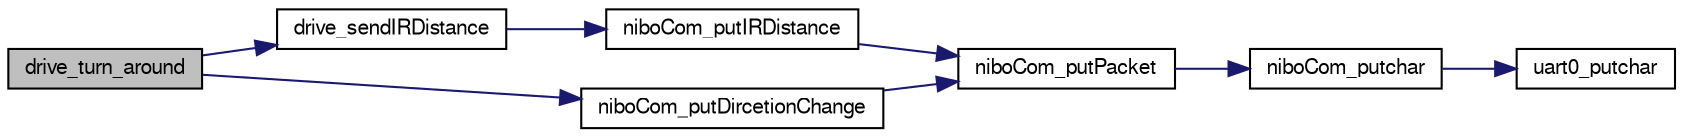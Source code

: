 digraph G
{
  edge [fontname="FreeSans",fontsize="10",labelfontname="FreeSans",labelfontsize="10"];
  node [fontname="FreeSans",fontsize="10",shape=record];
  rankdir=LR;
  Node1 [label="drive_turn_around",height=0.2,width=0.4,color="black", fillcolor="grey75", style="filled" fontcolor="black"];
  Node1 -> Node2 [color="midnightblue",fontsize="10",style="solid",fontname="FreeSans"];
  Node2 [label="drive_sendIRDistance",height=0.2,width=0.4,color="black", fillcolor="white", style="filled",URL="$drive_8c.html#a14dd377df8fc35f321b94470d994d1d4",tooltip="sends the IR-sensor values via xbee"];
  Node2 -> Node3 [color="midnightblue",fontsize="10",style="solid",fontname="FreeSans"];
  Node3 [label="niboCom_putIRDistance",height=0.2,width=0.4,color="black", fillcolor="white", style="filled",URL="$niboCom_8c.html#a7b4a49fd74ddce73f2d21c8237d35f82",tooltip="sends a IRDistance packet via xbee"];
  Node3 -> Node4 [color="midnightblue",fontsize="10",style="solid",fontname="FreeSans"];
  Node4 [label="niboCom_putPacket",height=0.2,width=0.4,color="black", fillcolor="white", style="filled",URL="$niboCom_8c.html#a2859c4990c06d21ae58d0a88d3b28467",tooltip="sends a niboCom packet via xbee"];
  Node4 -> Node5 [color="midnightblue",fontsize="10",style="solid",fontname="FreeSans"];
  Node5 [label="niboCom_putchar",height=0.2,width=0.4,color="black", fillcolor="white", style="filled",URL="$niboCom_8c.html#ae1e5321f17ac250714265f5007c2c866",tooltip="sends a char via xbee. Blocking function."];
  Node5 -> Node6 [color="midnightblue",fontsize="10",style="solid",fontname="FreeSans"];
  Node6 [label="uart0_putchar",height=0.2,width=0.4,color="black", fillcolor="white", style="filled",URL="$uart0_8c.html#abbeecbb2f51e542fdb5f89a26d3449da"];
  Node1 -> Node7 [color="midnightblue",fontsize="10",style="solid",fontname="FreeSans"];
  Node7 [label="niboCom_putDircetionChange",height=0.2,width=0.4,color="black", fillcolor="white", style="filled",URL="$niboCom_8c.html#ac2c2c2467adfe3e1a958f04227ebba6c",tooltip="sends a DirectionChange packet via xbee"];
  Node7 -> Node4 [color="midnightblue",fontsize="10",style="solid",fontname="FreeSans"];
}
